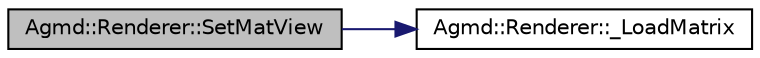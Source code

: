 digraph "Agmd::Renderer::SetMatView"
{
  edge [fontname="Helvetica",fontsize="10",labelfontname="Helvetica",labelfontsize="10"];
  node [fontname="Helvetica",fontsize="10",shape=record];
  rankdir="LR";
  Node1 [label="Agmd::Renderer::SetMatView",height=0.2,width=0.4,color="black", fillcolor="grey75", style="filled" fontcolor="black"];
  Node1 -> Node2 [color="midnightblue",fontsize="10",style="solid",fontname="Helvetica"];
  Node2 [label="Agmd::Renderer::_LoadMatrix",height=0.2,width=0.4,color="black", fillcolor="white", style="filled",URL="$class_agmd_1_1_renderer.html#ae806b0dcdb6a18bd8a37d7c7b8c0f52c"];
}
